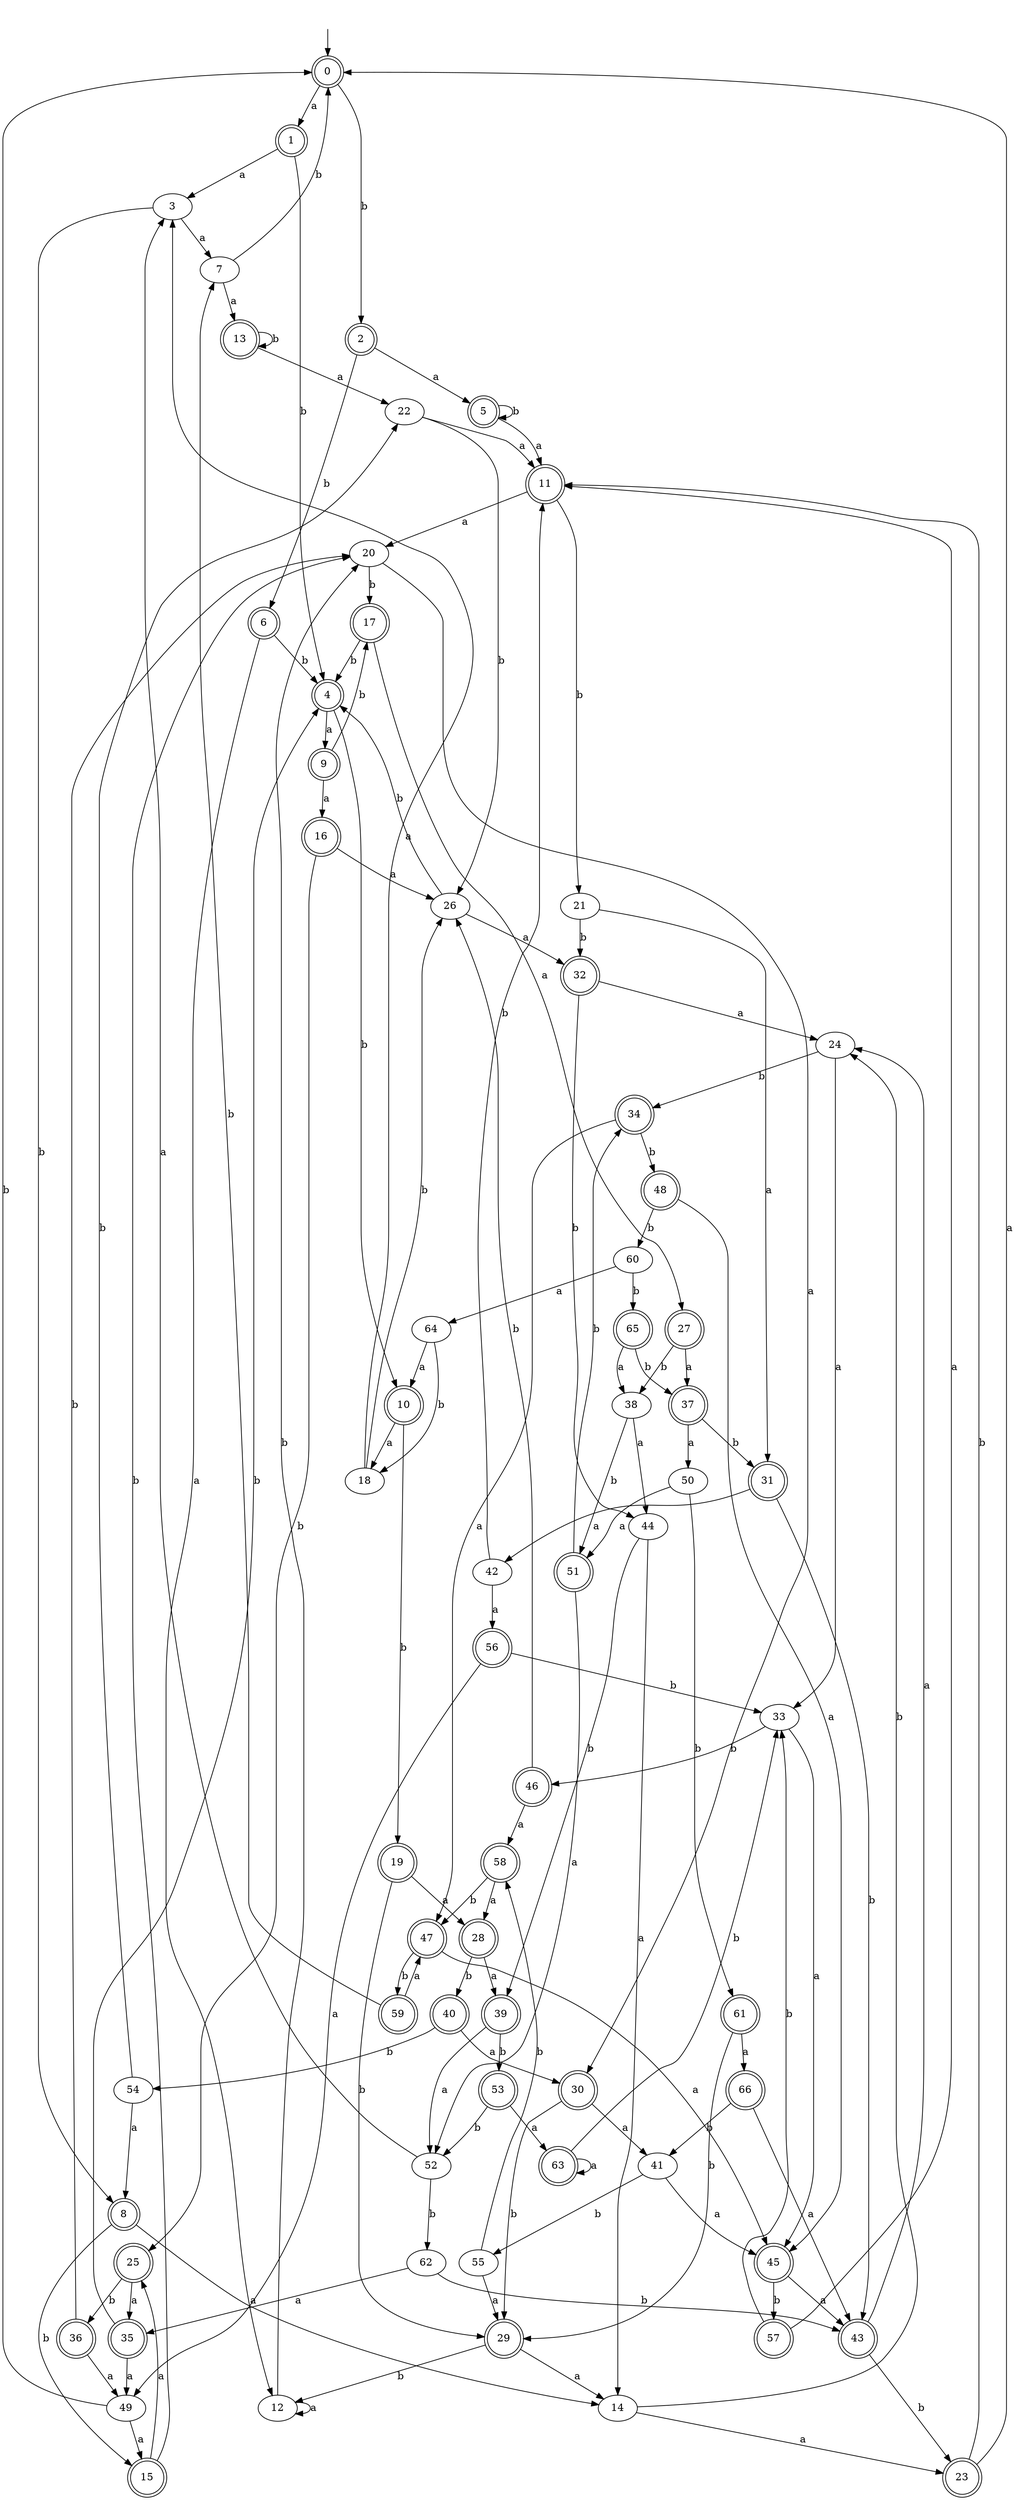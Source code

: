 digraph RandomDFA {
  __start0 [label="", shape=none];
  __start0 -> 0 [label=""];
  0 [shape=circle] [shape=doublecircle]
  0 -> 1 [label="a"]
  0 -> 2 [label="b"]
  1 [shape=doublecircle]
  1 -> 3 [label="a"]
  1 -> 4 [label="b"]
  2 [shape=doublecircle]
  2 -> 5 [label="a"]
  2 -> 6 [label="b"]
  3
  3 -> 7 [label="a"]
  3 -> 8 [label="b"]
  4 [shape=doublecircle]
  4 -> 9 [label="a"]
  4 -> 10 [label="b"]
  5 [shape=doublecircle]
  5 -> 11 [label="a"]
  5 -> 5 [label="b"]
  6 [shape=doublecircle]
  6 -> 12 [label="a"]
  6 -> 4 [label="b"]
  7
  7 -> 13 [label="a"]
  7 -> 0 [label="b"]
  8 [shape=doublecircle]
  8 -> 14 [label="a"]
  8 -> 15 [label="b"]
  9 [shape=doublecircle]
  9 -> 16 [label="a"]
  9 -> 17 [label="b"]
  10 [shape=doublecircle]
  10 -> 18 [label="a"]
  10 -> 19 [label="b"]
  11 [shape=doublecircle]
  11 -> 20 [label="a"]
  11 -> 21 [label="b"]
  12
  12 -> 12 [label="a"]
  12 -> 20 [label="b"]
  13 [shape=doublecircle]
  13 -> 22 [label="a"]
  13 -> 13 [label="b"]
  14
  14 -> 23 [label="a"]
  14 -> 24 [label="b"]
  15 [shape=doublecircle]
  15 -> 25 [label="a"]
  15 -> 20 [label="b"]
  16 [shape=doublecircle]
  16 -> 26 [label="a"]
  16 -> 25 [label="b"]
  17 [shape=doublecircle]
  17 -> 27 [label="a"]
  17 -> 4 [label="b"]
  18
  18 -> 3 [label="a"]
  18 -> 26 [label="b"]
  19 [shape=doublecircle]
  19 -> 28 [label="a"]
  19 -> 29 [label="b"]
  20
  20 -> 30 [label="a"]
  20 -> 17 [label="b"]
  21
  21 -> 31 [label="a"]
  21 -> 32 [label="b"]
  22
  22 -> 11 [label="a"]
  22 -> 26 [label="b"]
  23 [shape=doublecircle]
  23 -> 0 [label="a"]
  23 -> 11 [label="b"]
  24
  24 -> 33 [label="a"]
  24 -> 34 [label="b"]
  25 [shape=doublecircle]
  25 -> 35 [label="a"]
  25 -> 36 [label="b"]
  26
  26 -> 32 [label="a"]
  26 -> 4 [label="b"]
  27 [shape=doublecircle]
  27 -> 37 [label="a"]
  27 -> 38 [label="b"]
  28 [shape=doublecircle]
  28 -> 39 [label="a"]
  28 -> 40 [label="b"]
  29 [shape=doublecircle]
  29 -> 14 [label="a"]
  29 -> 12 [label="b"]
  30 [shape=doublecircle]
  30 -> 41 [label="a"]
  30 -> 29 [label="b"]
  31 [shape=doublecircle]
  31 -> 42 [label="a"]
  31 -> 43 [label="b"]
  32 [shape=doublecircle]
  32 -> 24 [label="a"]
  32 -> 44 [label="b"]
  33
  33 -> 45 [label="a"]
  33 -> 46 [label="b"]
  34 [shape=doublecircle]
  34 -> 47 [label="a"]
  34 -> 48 [label="b"]
  35 [shape=doublecircle]
  35 -> 49 [label="a"]
  35 -> 4 [label="b"]
  36 [shape=doublecircle]
  36 -> 49 [label="a"]
  36 -> 20 [label="b"]
  37 [shape=doublecircle]
  37 -> 50 [label="a"]
  37 -> 31 [label="b"]
  38
  38 -> 44 [label="a"]
  38 -> 51 [label="b"]
  39 [shape=doublecircle]
  39 -> 52 [label="a"]
  39 -> 53 [label="b"]
  40 [shape=doublecircle]
  40 -> 30 [label="a"]
  40 -> 54 [label="b"]
  41
  41 -> 45 [label="a"]
  41 -> 55 [label="b"]
  42
  42 -> 56 [label="a"]
  42 -> 11 [label="b"]
  43 [shape=doublecircle]
  43 -> 24 [label="a"]
  43 -> 23 [label="b"]
  44
  44 -> 14 [label="a"]
  44 -> 39 [label="b"]
  45 [shape=doublecircle]
  45 -> 43 [label="a"]
  45 -> 57 [label="b"]
  46 [shape=doublecircle]
  46 -> 58 [label="a"]
  46 -> 26 [label="b"]
  47 [shape=doublecircle]
  47 -> 45 [label="a"]
  47 -> 59 [label="b"]
  48 [shape=doublecircle]
  48 -> 45 [label="a"]
  48 -> 60 [label="b"]
  49
  49 -> 15 [label="a"]
  49 -> 0 [label="b"]
  50
  50 -> 51 [label="a"]
  50 -> 61 [label="b"]
  51 [shape=doublecircle]
  51 -> 52 [label="a"]
  51 -> 34 [label="b"]
  52
  52 -> 3 [label="a"]
  52 -> 62 [label="b"]
  53 [shape=doublecircle]
  53 -> 63 [label="a"]
  53 -> 52 [label="b"]
  54
  54 -> 8 [label="a"]
  54 -> 22 [label="b"]
  55
  55 -> 29 [label="a"]
  55 -> 58 [label="b"]
  56 [shape=doublecircle]
  56 -> 49 [label="a"]
  56 -> 33 [label="b"]
  57 [shape=doublecircle]
  57 -> 11 [label="a"]
  57 -> 33 [label="b"]
  58 [shape=doublecircle]
  58 -> 28 [label="a"]
  58 -> 47 [label="b"]
  59 [shape=doublecircle]
  59 -> 47 [label="a"]
  59 -> 7 [label="b"]
  60
  60 -> 64 [label="a"]
  60 -> 65 [label="b"]
  61 [shape=doublecircle]
  61 -> 66 [label="a"]
  61 -> 29 [label="b"]
  62
  62 -> 35 [label="a"]
  62 -> 43 [label="b"]
  63 [shape=doublecircle]
  63 -> 63 [label="a"]
  63 -> 33 [label="b"]
  64
  64 -> 10 [label="a"]
  64 -> 18 [label="b"]
  65 [shape=doublecircle]
  65 -> 38 [label="a"]
  65 -> 37 [label="b"]
  66 [shape=doublecircle]
  66 -> 43 [label="a"]
  66 -> 41 [label="b"]
}
